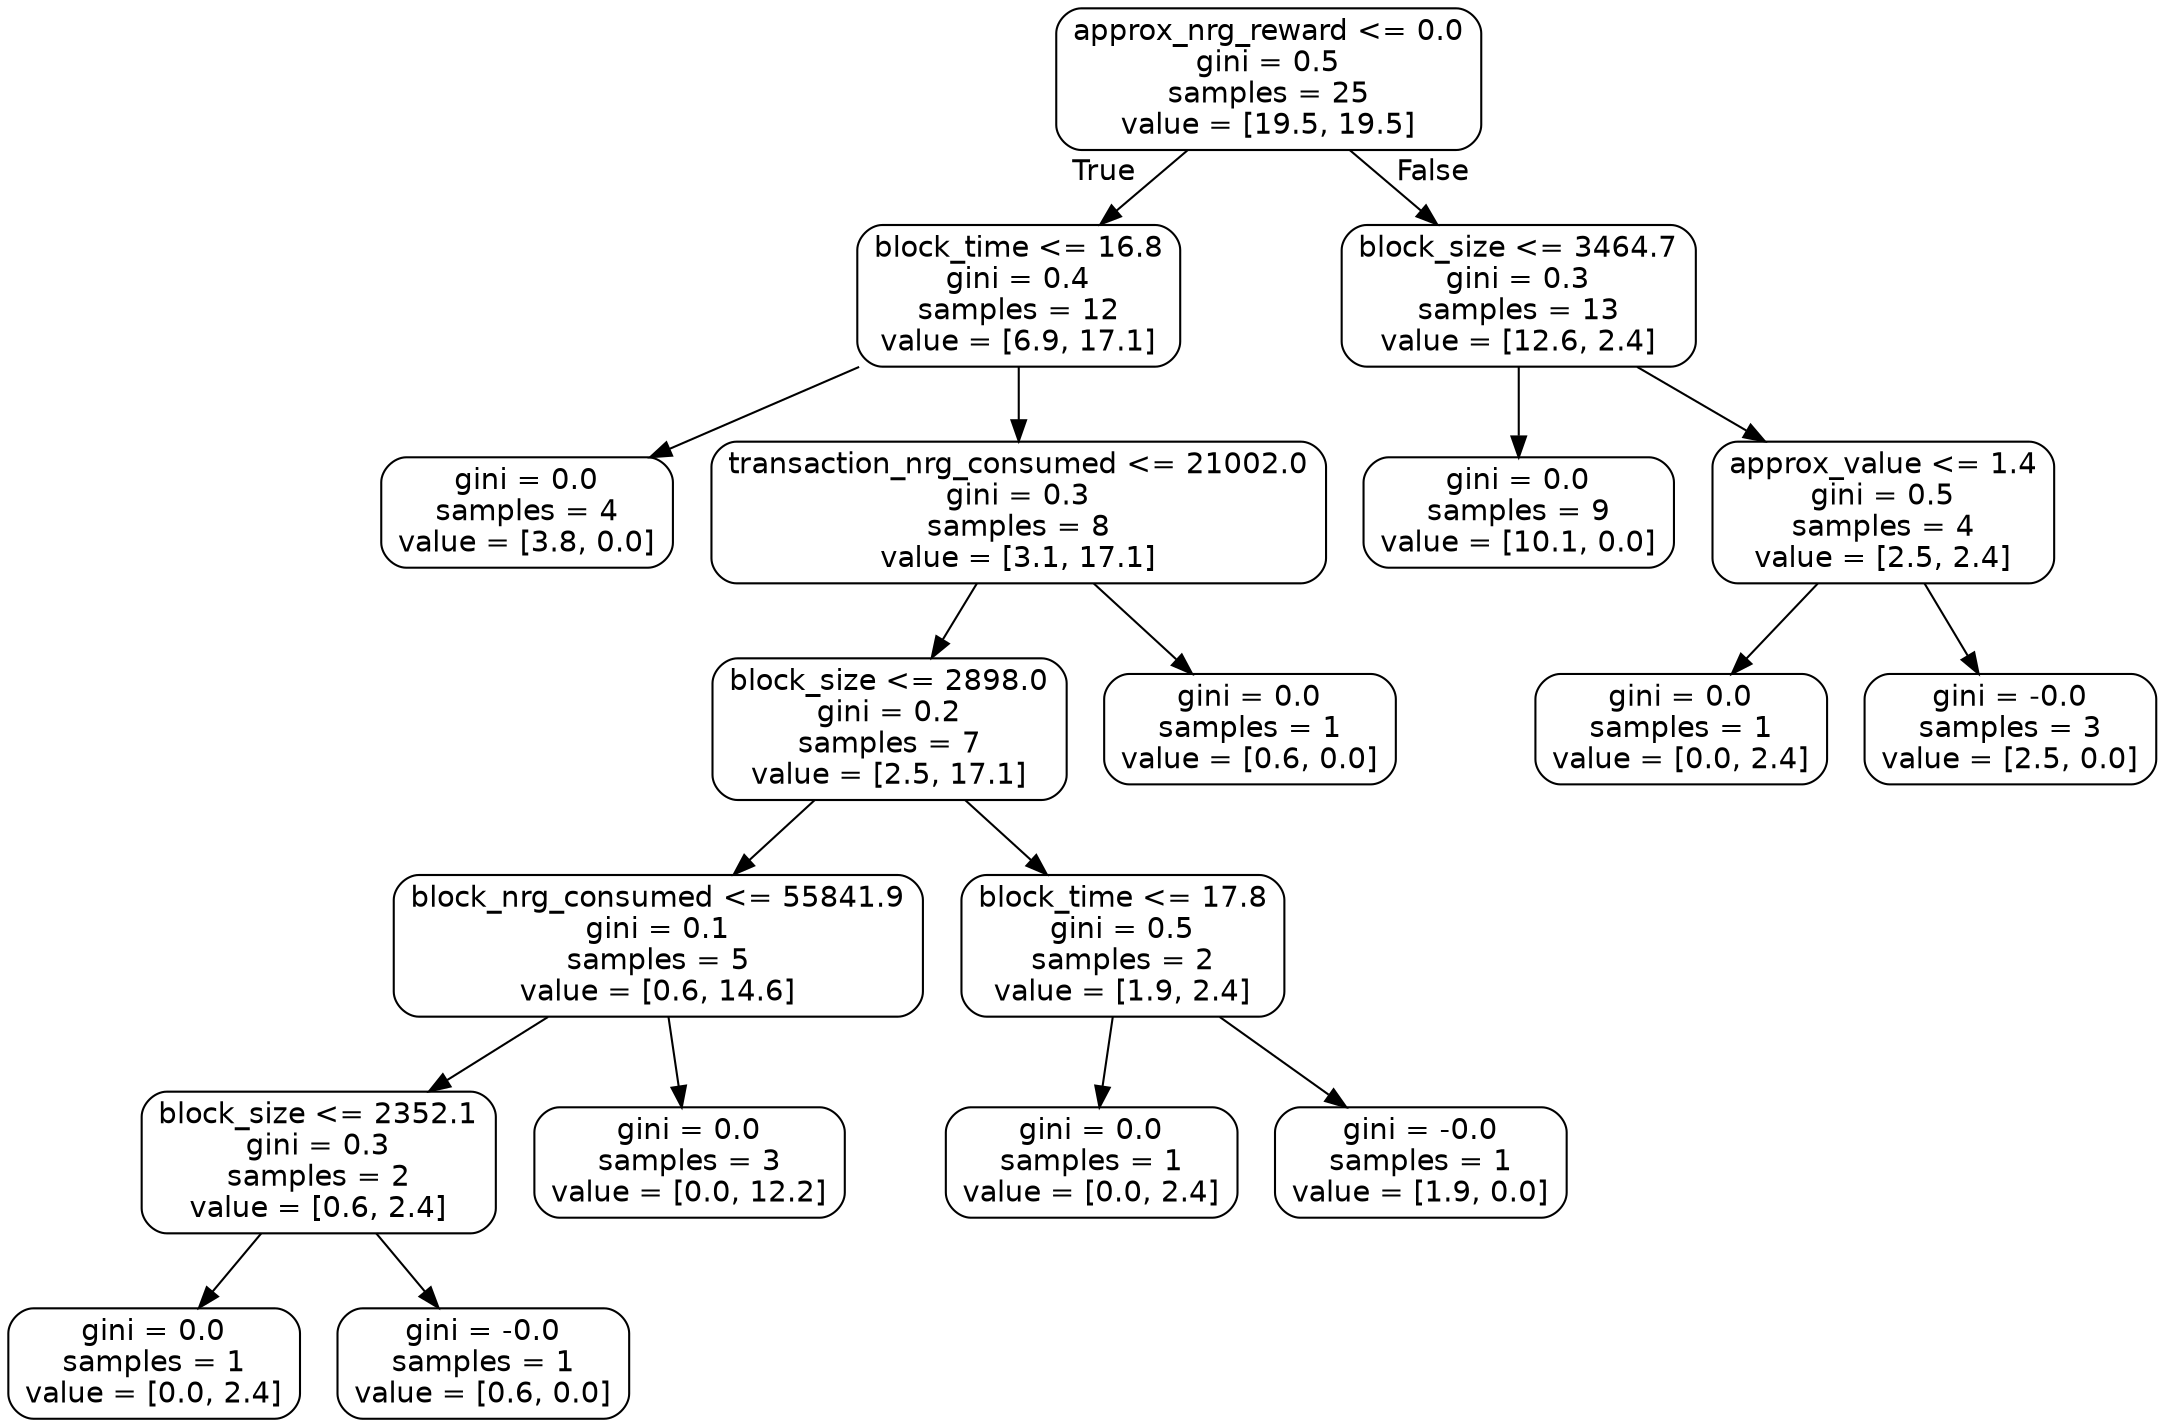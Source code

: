 digraph Tree {
node [shape=box, style="rounded", color="black", fontname=helvetica] ;
edge [fontname=helvetica] ;
0 [label="approx_nrg_reward <= 0.0\ngini = 0.5\nsamples = 25\nvalue = [19.5, 19.5]"] ;
1 [label="block_time <= 16.8\ngini = 0.4\nsamples = 12\nvalue = [6.9, 17.1]"] ;
0 -> 1 [labeldistance=2.5, labelangle=45, headlabel="True"] ;
2 [label="gini = 0.0\nsamples = 4\nvalue = [3.8, 0.0]"] ;
1 -> 2 ;
3 [label="transaction_nrg_consumed <= 21002.0\ngini = 0.3\nsamples = 8\nvalue = [3.1, 17.1]"] ;
1 -> 3 ;
4 [label="block_size <= 2898.0\ngini = 0.2\nsamples = 7\nvalue = [2.5, 17.1]"] ;
3 -> 4 ;
5 [label="block_nrg_consumed <= 55841.9\ngini = 0.1\nsamples = 5\nvalue = [0.6, 14.6]"] ;
4 -> 5 ;
6 [label="block_size <= 2352.1\ngini = 0.3\nsamples = 2\nvalue = [0.6, 2.4]"] ;
5 -> 6 ;
7 [label="gini = 0.0\nsamples = 1\nvalue = [0.0, 2.4]"] ;
6 -> 7 ;
8 [label="gini = -0.0\nsamples = 1\nvalue = [0.6, 0.0]"] ;
6 -> 8 ;
9 [label="gini = 0.0\nsamples = 3\nvalue = [0.0, 12.2]"] ;
5 -> 9 ;
10 [label="block_time <= 17.8\ngini = 0.5\nsamples = 2\nvalue = [1.9, 2.4]"] ;
4 -> 10 ;
11 [label="gini = 0.0\nsamples = 1\nvalue = [0.0, 2.4]"] ;
10 -> 11 ;
12 [label="gini = -0.0\nsamples = 1\nvalue = [1.9, 0.0]"] ;
10 -> 12 ;
13 [label="gini = 0.0\nsamples = 1\nvalue = [0.6, 0.0]"] ;
3 -> 13 ;
14 [label="block_size <= 3464.7\ngini = 0.3\nsamples = 13\nvalue = [12.6, 2.4]"] ;
0 -> 14 [labeldistance=2.5, labelangle=-45, headlabel="False"] ;
15 [label="gini = 0.0\nsamples = 9\nvalue = [10.1, 0.0]"] ;
14 -> 15 ;
16 [label="approx_value <= 1.4\ngini = 0.5\nsamples = 4\nvalue = [2.5, 2.4]"] ;
14 -> 16 ;
17 [label="gini = 0.0\nsamples = 1\nvalue = [0.0, 2.4]"] ;
16 -> 17 ;
18 [label="gini = -0.0\nsamples = 3\nvalue = [2.5, 0.0]"] ;
16 -> 18 ;
}